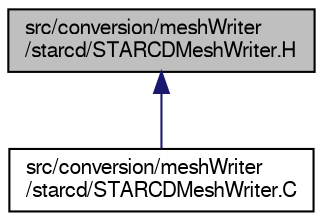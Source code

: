 digraph "src/conversion/meshWriter/starcd/STARCDMeshWriter.H"
{
  bgcolor="transparent";
  edge [fontname="FreeSans",fontsize="10",labelfontname="FreeSans",labelfontsize="10"];
  node [fontname="FreeSans",fontsize="10",shape=record];
  Node223 [label="src/conversion/meshWriter\l/starcd/STARCDMeshWriter.H",height=0.2,width=0.4,color="black", fillcolor="grey75", style="filled", fontcolor="black"];
  Node223 -> Node224 [dir="back",color="midnightblue",fontsize="10",style="solid",fontname="FreeSans"];
  Node224 [label="src/conversion/meshWriter\l/starcd/STARCDMeshWriter.C",height=0.2,width=0.4,color="black",URL="$a00224.html"];
}
